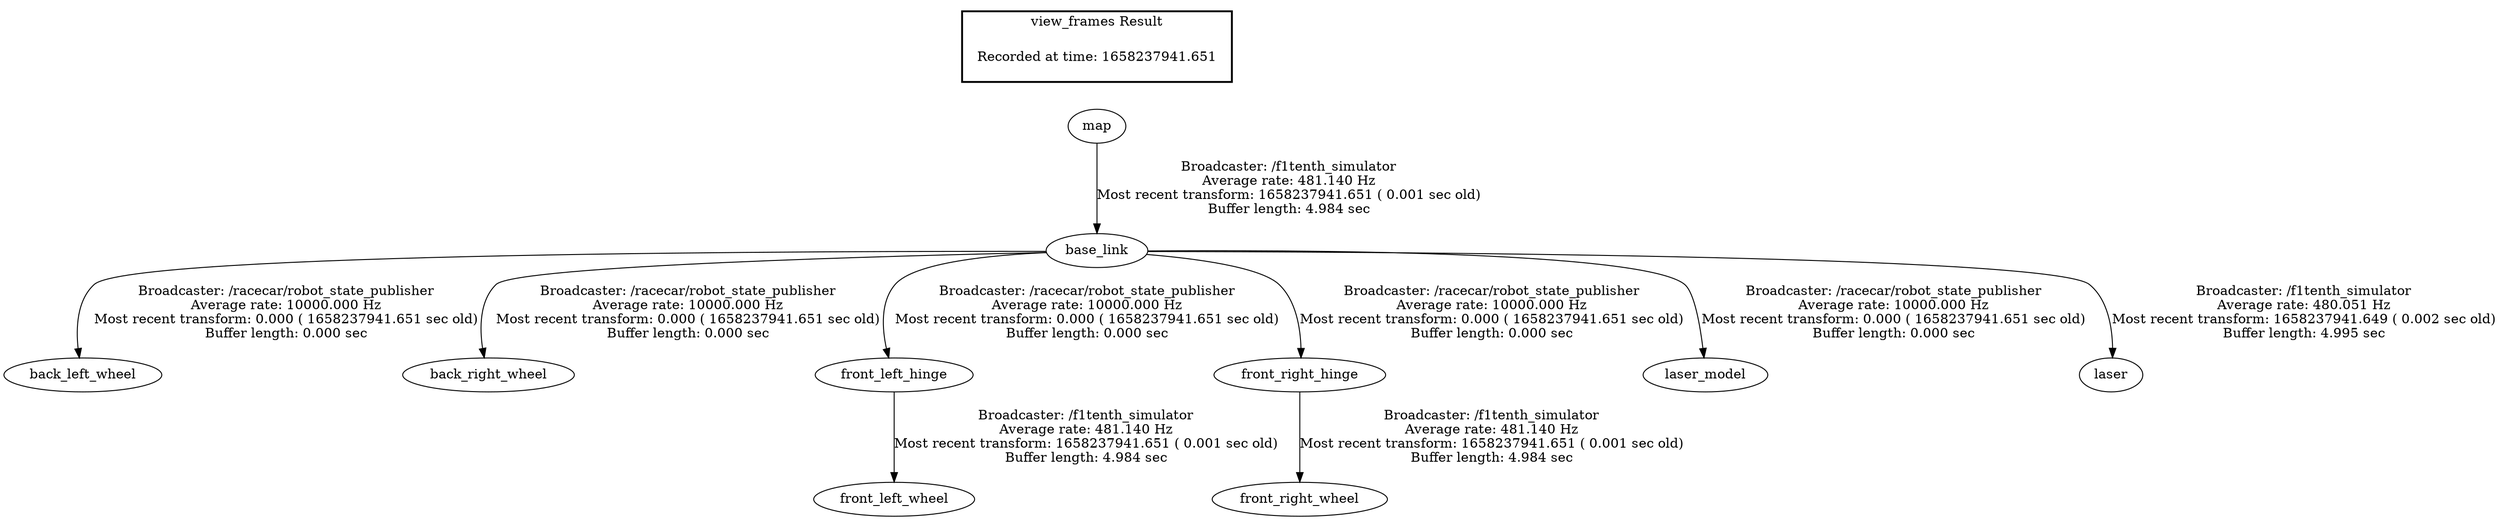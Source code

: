 digraph G {
"base_link" -> "back_left_wheel"[label="Broadcaster: /racecar/robot_state_publisher\nAverage rate: 10000.000 Hz\nMost recent transform: 0.000 ( 1658237941.651 sec old)\nBuffer length: 0.000 sec\n"];
"map" -> "base_link"[label="Broadcaster: /f1tenth_simulator\nAverage rate: 481.140 Hz\nMost recent transform: 1658237941.651 ( 0.001 sec old)\nBuffer length: 4.984 sec\n"];
"base_link" -> "back_right_wheel"[label="Broadcaster: /racecar/robot_state_publisher\nAverage rate: 10000.000 Hz\nMost recent transform: 0.000 ( 1658237941.651 sec old)\nBuffer length: 0.000 sec\n"];
"base_link" -> "front_left_hinge"[label="Broadcaster: /racecar/robot_state_publisher\nAverage rate: 10000.000 Hz\nMost recent transform: 0.000 ( 1658237941.651 sec old)\nBuffer length: 0.000 sec\n"];
"base_link" -> "front_right_hinge"[label="Broadcaster: /racecar/robot_state_publisher\nAverage rate: 10000.000 Hz\nMost recent transform: 0.000 ( 1658237941.651 sec old)\nBuffer length: 0.000 sec\n"];
"base_link" -> "laser_model"[label="Broadcaster: /racecar/robot_state_publisher\nAverage rate: 10000.000 Hz\nMost recent transform: 0.000 ( 1658237941.651 sec old)\nBuffer length: 0.000 sec\n"];
"base_link" -> "laser"[label="Broadcaster: /f1tenth_simulator\nAverage rate: 480.051 Hz\nMost recent transform: 1658237941.649 ( 0.002 sec old)\nBuffer length: 4.995 sec\n"];
"front_left_hinge" -> "front_left_wheel"[label="Broadcaster: /f1tenth_simulator\nAverage rate: 481.140 Hz\nMost recent transform: 1658237941.651 ( 0.001 sec old)\nBuffer length: 4.984 sec\n"];
"front_right_hinge" -> "front_right_wheel"[label="Broadcaster: /f1tenth_simulator\nAverage rate: 481.140 Hz\nMost recent transform: 1658237941.651 ( 0.001 sec old)\nBuffer length: 4.984 sec\n"];
edge [style=invis];
 subgraph cluster_legend { style=bold; color=black; label ="view_frames Result";
"Recorded at time: 1658237941.651"[ shape=plaintext ] ;
 }->"map";
}